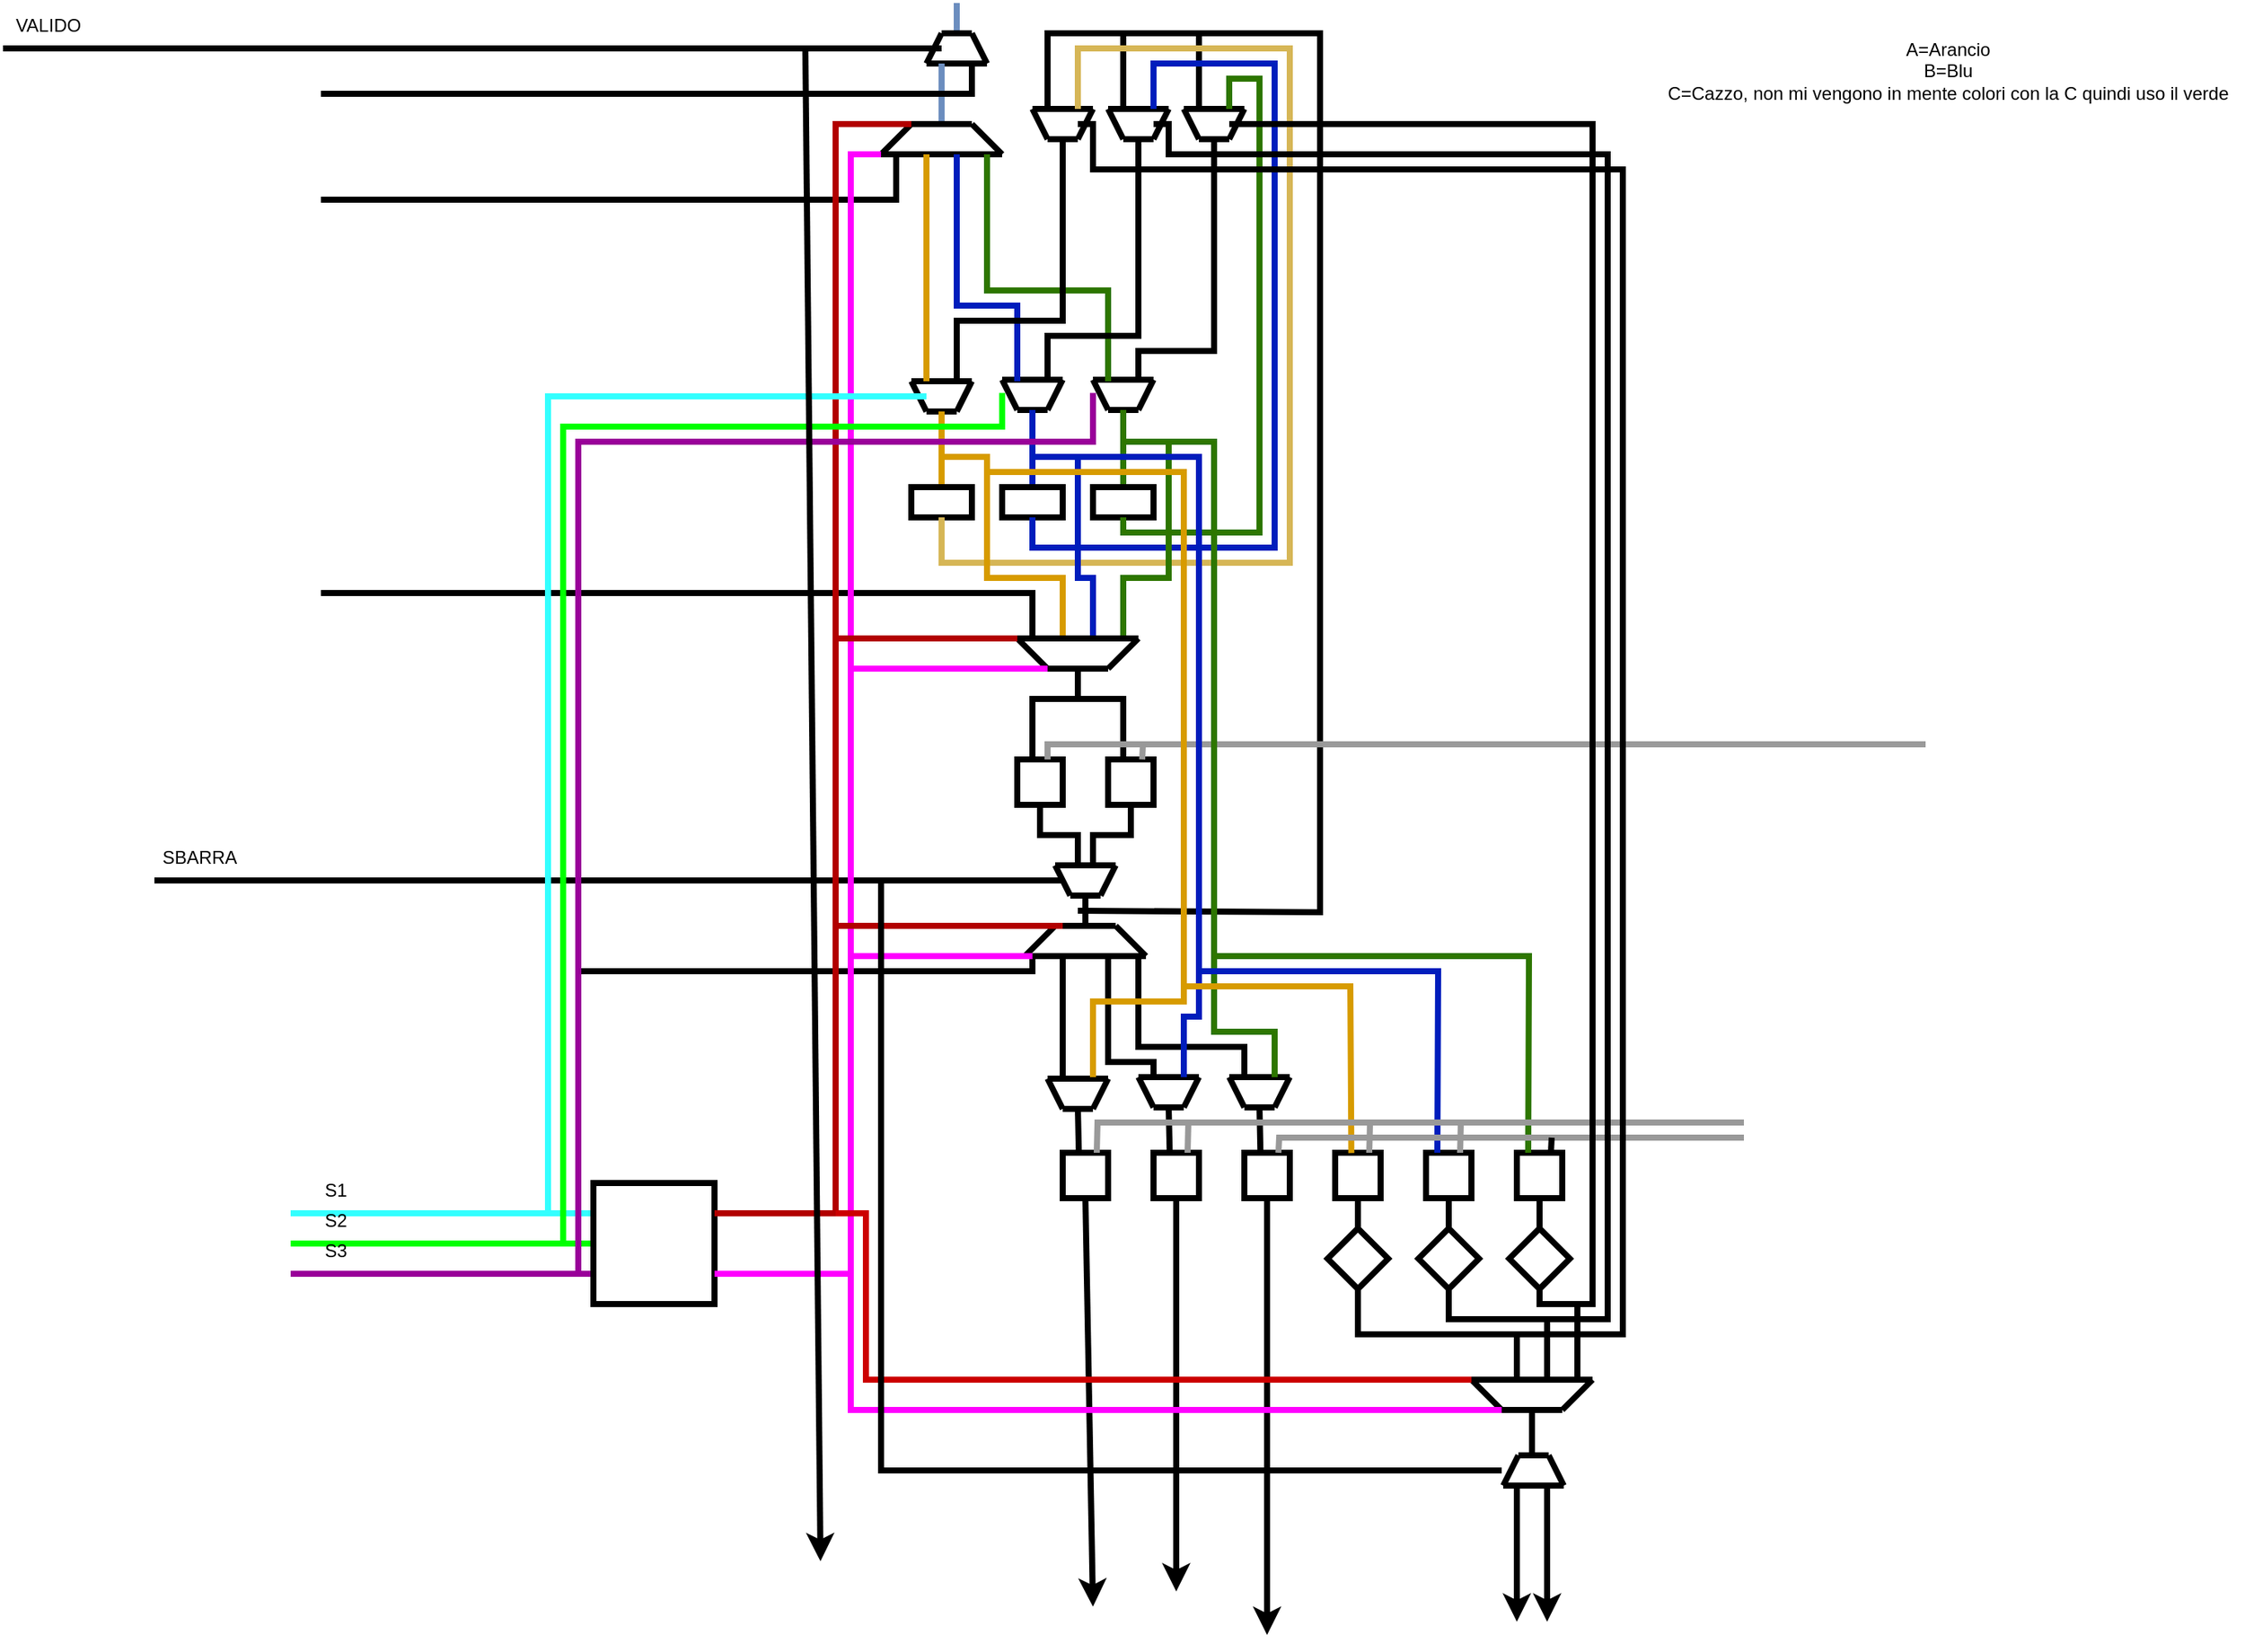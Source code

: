 <mxfile version="20.8.10" type="device"><diagram name="Pagina-1" id="YSNBQgDCkUt4jB2jJ9PV"><mxGraphModel dx="1713" dy="1516" grid="1" gridSize="10" guides="1" tooltips="1" connect="1" arrows="1" fold="1" page="0" pageScale="1" pageWidth="2339" pageHeight="3300" math="0" shadow="0"><root><mxCell id="0"/><mxCell id="1" parent="0"/><mxCell id="_pNcX6U958TQj2iGUCa4-28" value="" style="endArrow=none;html=1;rounded=0;strokeWidth=4;labelBackgroundColor=none;fontColor=default;fillColor=#dae8fc;strokeColor=#6c8ebf;" edge="1" parent="1"><mxGeometry width="50" height="50" relative="1" as="geometry"><mxPoint x="260" y="-500" as="sourcePoint"/><mxPoint x="260" y="-520" as="targetPoint"/></mxGeometry></mxCell><mxCell id="_pNcX6U958TQj2iGUCa4-30" value="" style="endArrow=none;html=1;rounded=0;strokeWidth=4;labelBackgroundColor=none;fontColor=default;shadow=0;" edge="1" parent="1"><mxGeometry width="50" height="50" relative="1" as="geometry"><mxPoint x="250" y="-500" as="sourcePoint"/><mxPoint x="270" y="-500" as="targetPoint"/></mxGeometry></mxCell><mxCell id="_pNcX6U958TQj2iGUCa4-31" value="" style="endArrow=none;html=1;rounded=0;strokeWidth=4;labelBackgroundColor=none;fontColor=default;shadow=0;" edge="1" parent="1"><mxGeometry width="50" height="50" relative="1" as="geometry"><mxPoint x="240" y="-480" as="sourcePoint"/><mxPoint x="250" y="-500" as="targetPoint"/></mxGeometry></mxCell><mxCell id="_pNcX6U958TQj2iGUCa4-32" value="" style="endArrow=none;html=1;rounded=0;strokeWidth=4;labelBackgroundColor=none;fontColor=default;shadow=0;" edge="1" parent="1"><mxGeometry width="50" height="50" relative="1" as="geometry"><mxPoint x="280" y="-480" as="sourcePoint"/><mxPoint x="270" y="-500" as="targetPoint"/></mxGeometry></mxCell><mxCell id="_pNcX6U958TQj2iGUCa4-33" value="" style="endArrow=none;html=1;rounded=0;strokeWidth=4;labelBackgroundColor=none;fontColor=default;shadow=0;" edge="1" parent="1"><mxGeometry width="50" height="50" relative="1" as="geometry"><mxPoint x="240" y="-480" as="sourcePoint"/><mxPoint x="280" y="-480" as="targetPoint"/></mxGeometry></mxCell><mxCell id="_pNcX6U958TQj2iGUCa4-34" value="" style="endArrow=none;html=1;rounded=0;strokeWidth=4;labelBackgroundColor=none;fontColor=default;shadow=0;fillColor=#dae8fc;strokeColor=#6c8ebf;" edge="1" parent="1"><mxGeometry width="50" height="50" relative="1" as="geometry"><mxPoint x="250" y="-440" as="sourcePoint"/><mxPoint x="250" y="-480" as="targetPoint"/></mxGeometry></mxCell><mxCell id="_pNcX6U958TQj2iGUCa4-35" value="" style="endArrow=none;html=1;rounded=0;strokeWidth=4;labelBackgroundColor=none;fontColor=default;shadow=0;" edge="1" parent="1"><mxGeometry width="50" height="50" relative="1" as="geometry"><mxPoint x="-160" y="-460" as="sourcePoint"/><mxPoint x="270" y="-480" as="targetPoint"/><Array as="points"><mxPoint x="270" y="-460"/></Array></mxGeometry></mxCell><mxCell id="_pNcX6U958TQj2iGUCa4-36" value="" style="endArrow=none;html=1;rounded=0;shadow=0;strokeWidth=4;" edge="1" parent="1"><mxGeometry width="50" height="50" relative="1" as="geometry"><mxPoint x="230" y="-440" as="sourcePoint"/><mxPoint x="270" y="-440" as="targetPoint"/></mxGeometry></mxCell><mxCell id="_pNcX6U958TQj2iGUCa4-38" value="" style="endArrow=none;html=1;rounded=0;shadow=0;strokeWidth=4;" edge="1" parent="1"><mxGeometry width="50" height="50" relative="1" as="geometry"><mxPoint x="210" y="-420" as="sourcePoint"/><mxPoint x="290" y="-420" as="targetPoint"/></mxGeometry></mxCell><mxCell id="_pNcX6U958TQj2iGUCa4-39" value="" style="endArrow=none;html=1;rounded=0;shadow=0;strokeWidth=4;" edge="1" parent="1"><mxGeometry width="50" height="50" relative="1" as="geometry"><mxPoint x="210" y="-420" as="sourcePoint"/><mxPoint x="230" y="-440" as="targetPoint"/></mxGeometry></mxCell><mxCell id="_pNcX6U958TQj2iGUCa4-40" value="" style="endArrow=none;html=1;rounded=0;shadow=0;strokeWidth=4;" edge="1" parent="1"><mxGeometry width="50" height="50" relative="1" as="geometry"><mxPoint x="290" y="-420" as="sourcePoint"/><mxPoint x="270" y="-440" as="targetPoint"/></mxGeometry></mxCell><mxCell id="_pNcX6U958TQj2iGUCa4-41" value="" style="endArrow=none;html=1;rounded=0;shadow=0;strokeWidth=4;" edge="1" parent="1"><mxGeometry width="50" height="50" relative="1" as="geometry"><mxPoint x="-160" y="-390" as="sourcePoint"/><mxPoint x="220" y="-420" as="targetPoint"/><Array as="points"><mxPoint x="220" y="-390"/></Array></mxGeometry></mxCell><mxCell id="_pNcX6U958TQj2iGUCa4-81" value="" style="endArrow=none;html=1;rounded=0;shadow=0;strokeWidth=4;" edge="1" parent="1"><mxGeometry width="50" height="50" relative="1" as="geometry"><mxPoint x="230" y="-270" as="sourcePoint"/><mxPoint x="270" y="-270" as="targetPoint"/></mxGeometry></mxCell><mxCell id="_pNcX6U958TQj2iGUCa4-82" value="" style="endArrow=none;html=1;rounded=0;shadow=0;strokeWidth=4;" edge="1" parent="1"><mxGeometry width="50" height="50" relative="1" as="geometry"><mxPoint x="240" y="-250" as="sourcePoint"/><mxPoint x="260" y="-250" as="targetPoint"/></mxGeometry></mxCell><mxCell id="_pNcX6U958TQj2iGUCa4-83" value="" style="endArrow=none;html=1;rounded=0;shadow=0;strokeWidth=4;" edge="1" parent="1"><mxGeometry width="50" height="50" relative="1" as="geometry"><mxPoint x="260" y="-250" as="sourcePoint"/><mxPoint x="270" y="-270" as="targetPoint"/></mxGeometry></mxCell><mxCell id="_pNcX6U958TQj2iGUCa4-84" value="" style="endArrow=none;html=1;rounded=0;shadow=0;strokeWidth=4;" edge="1" parent="1"><mxGeometry width="50" height="50" relative="1" as="geometry"><mxPoint x="240" y="-250" as="sourcePoint"/><mxPoint x="230" y="-270" as="targetPoint"/></mxGeometry></mxCell><mxCell id="_pNcX6U958TQj2iGUCa4-85" value="" style="endArrow=none;html=1;rounded=0;shadow=0;strokeWidth=4;exitX=0.5;exitY=0;exitDx=0;exitDy=0;fillColor=#ffe6cc;strokeColor=#d79b00;" edge="1" parent="1" source="_pNcX6U958TQj2iGUCa4-145"><mxGeometry width="50" height="50" relative="1" as="geometry"><mxPoint x="250" y="-230" as="sourcePoint"/><mxPoint x="250" y="-250" as="targetPoint"/></mxGeometry></mxCell><mxCell id="_pNcX6U958TQj2iGUCa4-92" value="" style="endArrow=none;html=1;rounded=0;shadow=0;strokeWidth=4;" edge="1" parent="1"><mxGeometry width="50" height="50" relative="1" as="geometry"><mxPoint x="290" y="-271" as="sourcePoint"/><mxPoint x="330" y="-271" as="targetPoint"/></mxGeometry></mxCell><mxCell id="_pNcX6U958TQj2iGUCa4-93" value="" style="endArrow=none;html=1;rounded=0;shadow=0;strokeWidth=4;" edge="1" parent="1"><mxGeometry width="50" height="50" relative="1" as="geometry"><mxPoint x="300" y="-251" as="sourcePoint"/><mxPoint x="320" y="-251" as="targetPoint"/></mxGeometry></mxCell><mxCell id="_pNcX6U958TQj2iGUCa4-94" value="" style="endArrow=none;html=1;rounded=0;shadow=0;strokeWidth=4;" edge="1" parent="1"><mxGeometry width="50" height="50" relative="1" as="geometry"><mxPoint x="320" y="-251" as="sourcePoint"/><mxPoint x="330" y="-271" as="targetPoint"/></mxGeometry></mxCell><mxCell id="_pNcX6U958TQj2iGUCa4-95" value="" style="endArrow=none;html=1;rounded=0;shadow=0;strokeWidth=4;" edge="1" parent="1"><mxGeometry width="50" height="50" relative="1" as="geometry"><mxPoint x="300" y="-251" as="sourcePoint"/><mxPoint x="290" y="-271" as="targetPoint"/></mxGeometry></mxCell><mxCell id="_pNcX6U958TQj2iGUCa4-96" value="" style="endArrow=none;html=1;rounded=0;shadow=0;strokeWidth=4;exitX=0.5;exitY=0;exitDx=0;exitDy=0;fillColor=#0050ef;strokeColor=#001DBC;" edge="1" parent="1" source="_pNcX6U958TQj2iGUCa4-147"><mxGeometry width="50" height="50" relative="1" as="geometry"><mxPoint x="310" y="-231" as="sourcePoint"/><mxPoint x="310" y="-251" as="targetPoint"/></mxGeometry></mxCell><mxCell id="_pNcX6U958TQj2iGUCa4-99" value="" style="endArrow=none;html=1;rounded=0;shadow=0;strokeWidth=4;" edge="1" parent="1"><mxGeometry width="50" height="50" relative="1" as="geometry"><mxPoint x="350" y="-271" as="sourcePoint"/><mxPoint x="390" y="-271" as="targetPoint"/></mxGeometry></mxCell><mxCell id="_pNcX6U958TQj2iGUCa4-100" value="" style="endArrow=none;html=1;rounded=0;shadow=0;strokeWidth=4;" edge="1" parent="1"><mxGeometry width="50" height="50" relative="1" as="geometry"><mxPoint x="360" y="-251" as="sourcePoint"/><mxPoint x="380" y="-251" as="targetPoint"/></mxGeometry></mxCell><mxCell id="_pNcX6U958TQj2iGUCa4-101" value="" style="endArrow=none;html=1;rounded=0;shadow=0;strokeWidth=4;" edge="1" parent="1"><mxGeometry width="50" height="50" relative="1" as="geometry"><mxPoint x="380" y="-251" as="sourcePoint"/><mxPoint x="390" y="-271" as="targetPoint"/></mxGeometry></mxCell><mxCell id="_pNcX6U958TQj2iGUCa4-102" value="" style="endArrow=none;html=1;rounded=0;shadow=0;strokeWidth=4;" edge="1" parent="1"><mxGeometry width="50" height="50" relative="1" as="geometry"><mxPoint x="360" y="-251" as="sourcePoint"/><mxPoint x="350" y="-271" as="targetPoint"/></mxGeometry></mxCell><mxCell id="_pNcX6U958TQj2iGUCa4-103" value="" style="endArrow=none;html=1;rounded=0;shadow=0;strokeWidth=4;exitX=0.5;exitY=0;exitDx=0;exitDy=0;fillColor=#60a917;strokeColor=#2D7600;" edge="1" parent="1" source="_pNcX6U958TQj2iGUCa4-148"><mxGeometry width="50" height="50" relative="1" as="geometry"><mxPoint x="370" y="-231" as="sourcePoint"/><mxPoint x="370" y="-251" as="targetPoint"/></mxGeometry></mxCell><mxCell id="_pNcX6U958TQj2iGUCa4-111" value="" style="endArrow=none;html=1;rounded=0;shadow=0;strokeWidth=4;fillColor=#0050ef;strokeColor=#001DBC;" edge="1" parent="1"><mxGeometry width="50" height="50" relative="1" as="geometry"><mxPoint x="260" y="-420" as="sourcePoint"/><mxPoint x="300" y="-270" as="targetPoint"/><Array as="points"><mxPoint x="260" y="-320"/><mxPoint x="300" y="-320"/></Array></mxGeometry></mxCell><mxCell id="_pNcX6U958TQj2iGUCa4-113" value="" style="endArrow=none;html=1;rounded=0;shadow=0;strokeWidth=4;fillColor=#60a917;strokeColor=#2D7600;" edge="1" parent="1"><mxGeometry width="50" height="50" relative="1" as="geometry"><mxPoint x="360" y="-270" as="sourcePoint"/><mxPoint x="280" y="-420" as="targetPoint"/><Array as="points"><mxPoint x="360" y="-330"/><mxPoint x="280" y="-330"/></Array></mxGeometry></mxCell><mxCell id="_pNcX6U958TQj2iGUCa4-116" value="" style="endArrow=none;html=1;rounded=0;shadow=0;strokeWidth=4;" edge="1" parent="1"><mxGeometry width="50" height="50" relative="1" as="geometry"><mxPoint x="360" y="-450" as="sourcePoint"/><mxPoint x="400" y="-450" as="targetPoint"/></mxGeometry></mxCell><mxCell id="_pNcX6U958TQj2iGUCa4-117" value="" style="endArrow=none;html=1;rounded=0;shadow=0;strokeWidth=4;" edge="1" parent="1"><mxGeometry width="50" height="50" relative="1" as="geometry"><mxPoint x="370" y="-430" as="sourcePoint"/><mxPoint x="390" y="-430" as="targetPoint"/></mxGeometry></mxCell><mxCell id="_pNcX6U958TQj2iGUCa4-118" value="" style="endArrow=none;html=1;rounded=0;shadow=0;strokeWidth=4;" edge="1" parent="1"><mxGeometry width="50" height="50" relative="1" as="geometry"><mxPoint x="390" y="-430" as="sourcePoint"/><mxPoint x="400" y="-450" as="targetPoint"/></mxGeometry></mxCell><mxCell id="_pNcX6U958TQj2iGUCa4-119" value="" style="endArrow=none;html=1;rounded=0;shadow=0;strokeWidth=4;" edge="1" parent="1"><mxGeometry width="50" height="50" relative="1" as="geometry"><mxPoint x="370" y="-430" as="sourcePoint"/><mxPoint x="360" y="-450" as="targetPoint"/></mxGeometry></mxCell><mxCell id="_pNcX6U958TQj2iGUCa4-120" value="" style="endArrow=none;html=1;rounded=0;shadow=0;strokeWidth=4;" edge="1" parent="1"><mxGeometry width="50" height="50" relative="1" as="geometry"><mxPoint x="380" y="-410" as="sourcePoint"/><mxPoint x="380" y="-430" as="targetPoint"/></mxGeometry></mxCell><mxCell id="_pNcX6U958TQj2iGUCa4-121" value="" style="endArrow=none;html=1;rounded=0;shadow=0;strokeWidth=4;" edge="1" parent="1"><mxGeometry width="50" height="50" relative="1" as="geometry"><mxPoint x="370" y="-450" as="sourcePoint"/><mxPoint x="370" y="-500" as="targetPoint"/></mxGeometry></mxCell><mxCell id="_pNcX6U958TQj2iGUCa4-123" value="" style="endArrow=none;html=1;rounded=0;shadow=0;strokeWidth=4;" edge="1" parent="1"><mxGeometry width="50" height="50" relative="1" as="geometry"><mxPoint x="310" y="-450" as="sourcePoint"/><mxPoint x="350" y="-450" as="targetPoint"/></mxGeometry></mxCell><mxCell id="_pNcX6U958TQj2iGUCa4-124" value="" style="endArrow=none;html=1;rounded=0;shadow=0;strokeWidth=4;" edge="1" parent="1"><mxGeometry width="50" height="50" relative="1" as="geometry"><mxPoint x="320" y="-430" as="sourcePoint"/><mxPoint x="340" y="-430" as="targetPoint"/></mxGeometry></mxCell><mxCell id="_pNcX6U958TQj2iGUCa4-125" value="" style="endArrow=none;html=1;rounded=0;shadow=0;strokeWidth=4;" edge="1" parent="1"><mxGeometry width="50" height="50" relative="1" as="geometry"><mxPoint x="340" y="-430" as="sourcePoint"/><mxPoint x="350" y="-450" as="targetPoint"/></mxGeometry></mxCell><mxCell id="_pNcX6U958TQj2iGUCa4-126" value="" style="endArrow=none;html=1;rounded=0;shadow=0;strokeWidth=4;" edge="1" parent="1"><mxGeometry width="50" height="50" relative="1" as="geometry"><mxPoint x="320" y="-430" as="sourcePoint"/><mxPoint x="310" y="-450" as="targetPoint"/></mxGeometry></mxCell><mxCell id="_pNcX6U958TQj2iGUCa4-127" value="" style="endArrow=none;html=1;rounded=0;shadow=0;strokeWidth=4;" edge="1" parent="1"><mxGeometry width="50" height="50" relative="1" as="geometry"><mxPoint x="330" y="-410" as="sourcePoint"/><mxPoint x="330" y="-430" as="targetPoint"/></mxGeometry></mxCell><mxCell id="_pNcX6U958TQj2iGUCa4-128" value="" style="endArrow=none;html=1;rounded=0;shadow=0;strokeWidth=4;" edge="1" parent="1"><mxGeometry width="50" height="50" relative="1" as="geometry"><mxPoint x="320" y="-450" as="sourcePoint"/><mxPoint x="340" y="80" as="targetPoint"/><Array as="points"><mxPoint x="320" y="-500"/><mxPoint x="500" y="-500"/><mxPoint x="500" y="81"/></Array></mxGeometry></mxCell><mxCell id="_pNcX6U958TQj2iGUCa4-130" value="" style="endArrow=none;html=1;rounded=0;shadow=0;strokeWidth=4;" edge="1" parent="1"><mxGeometry width="50" height="50" relative="1" as="geometry"><mxPoint x="410" y="-450" as="sourcePoint"/><mxPoint x="450" y="-450" as="targetPoint"/></mxGeometry></mxCell><mxCell id="_pNcX6U958TQj2iGUCa4-131" value="" style="endArrow=none;html=1;rounded=0;shadow=0;strokeWidth=4;" edge="1" parent="1"><mxGeometry width="50" height="50" relative="1" as="geometry"><mxPoint x="420" y="-430" as="sourcePoint"/><mxPoint x="440" y="-430" as="targetPoint"/></mxGeometry></mxCell><mxCell id="_pNcX6U958TQj2iGUCa4-132" value="" style="endArrow=none;html=1;rounded=0;shadow=0;strokeWidth=4;" edge="1" parent="1"><mxGeometry width="50" height="50" relative="1" as="geometry"><mxPoint x="440" y="-430" as="sourcePoint"/><mxPoint x="450" y="-450" as="targetPoint"/></mxGeometry></mxCell><mxCell id="_pNcX6U958TQj2iGUCa4-133" value="" style="endArrow=none;html=1;rounded=0;shadow=0;strokeWidth=4;" edge="1" parent="1"><mxGeometry width="50" height="50" relative="1" as="geometry"><mxPoint x="420" y="-430" as="sourcePoint"/><mxPoint x="410" y="-450" as="targetPoint"/></mxGeometry></mxCell><mxCell id="_pNcX6U958TQj2iGUCa4-134" value="" style="endArrow=none;html=1;rounded=0;shadow=0;strokeWidth=4;" edge="1" parent="1"><mxGeometry width="50" height="50" relative="1" as="geometry"><mxPoint x="430" y="-410" as="sourcePoint"/><mxPoint x="430" y="-430" as="targetPoint"/></mxGeometry></mxCell><mxCell id="_pNcX6U958TQj2iGUCa4-135" value="" style="endArrow=none;html=1;rounded=0;shadow=0;strokeWidth=4;" edge="1" parent="1"><mxGeometry width="50" height="50" relative="1" as="geometry"><mxPoint x="420" y="-450" as="sourcePoint"/><mxPoint x="420" y="-500" as="targetPoint"/></mxGeometry></mxCell><mxCell id="_pNcX6U958TQj2iGUCa4-141" value="" style="endArrow=none;html=1;rounded=0;shadow=0;strokeWidth=4;" edge="1" parent="1"><mxGeometry width="50" height="50" relative="1" as="geometry"><mxPoint x="320" y="-270" as="sourcePoint"/><mxPoint x="380" y="-410" as="targetPoint"/><Array as="points"><mxPoint x="320" y="-300"/><mxPoint x="380" y="-300"/></Array></mxGeometry></mxCell><mxCell id="_pNcX6U958TQj2iGUCa4-145" value="" style="rounded=0;whiteSpace=wrap;html=1;strokeWidth=4;" vertex="1" parent="1"><mxGeometry x="230" y="-200" width="40" height="20" as="geometry"/></mxCell><mxCell id="_pNcX6U958TQj2iGUCa4-147" value="" style="rounded=0;whiteSpace=wrap;html=1;strokeWidth=4;" vertex="1" parent="1"><mxGeometry x="290" y="-200" width="40" height="20" as="geometry"/></mxCell><mxCell id="_pNcX6U958TQj2iGUCa4-148" value="" style="rounded=0;whiteSpace=wrap;html=1;strokeWidth=4;" vertex="1" parent="1"><mxGeometry x="350" y="-200" width="40" height="20" as="geometry"/></mxCell><mxCell id="_pNcX6U958TQj2iGUCa4-162" value="" style="endArrow=none;html=1;rounded=0;shadow=0;strokeWidth=4;exitX=0.5;exitY=1;exitDx=0;exitDy=0;fillColor=#60a917;strokeColor=#2D7600;" edge="1" parent="1" source="_pNcX6U958TQj2iGUCa4-148"><mxGeometry width="50" height="50" relative="1" as="geometry"><mxPoint x="370" y="-170" as="sourcePoint"/><mxPoint x="440" y="-450" as="targetPoint"/><Array as="points"><mxPoint x="370" y="-170"/><mxPoint x="460" y="-170"/><mxPoint x="460" y="-470"/><mxPoint x="440" y="-470"/></Array></mxGeometry></mxCell><mxCell id="_pNcX6U958TQj2iGUCa4-163" value="" style="endArrow=none;html=1;rounded=0;shadow=0;strokeWidth=4;exitX=0.5;exitY=1;exitDx=0;exitDy=0;fillColor=#0050ef;strokeColor=#001DBC;" edge="1" parent="1" source="_pNcX6U958TQj2iGUCa4-147"><mxGeometry width="50" height="50" relative="1" as="geometry"><mxPoint x="380" y="-170" as="sourcePoint"/><mxPoint x="390" y="-450" as="targetPoint"/><Array as="points"><mxPoint x="310" y="-160"/><mxPoint x="470" y="-160"/><mxPoint x="470" y="-480"/><mxPoint x="390" y="-480"/></Array></mxGeometry></mxCell><mxCell id="_pNcX6U958TQj2iGUCa4-164" value="" style="endArrow=none;html=1;rounded=0;shadow=0;strokeWidth=4;exitX=0.5;exitY=1;exitDx=0;exitDy=0;fillColor=#fff2cc;strokeColor=#d6b656;" edge="1" parent="1" source="_pNcX6U958TQj2iGUCa4-145"><mxGeometry width="50" height="50" relative="1" as="geometry"><mxPoint x="390" y="-160" as="sourcePoint"/><mxPoint x="340" y="-450" as="targetPoint"/><Array as="points"><mxPoint x="250" y="-150"/><mxPoint x="480" y="-150"/><mxPoint x="480" y="-490"/><mxPoint x="340" y="-490"/></Array></mxGeometry></mxCell><mxCell id="_pNcX6U958TQj2iGUCa4-165" value="" style="endArrow=none;html=1;rounded=0;shadow=0;strokeWidth=4;" edge="1" parent="1"><mxGeometry width="50" height="50" relative="1" as="geometry"><mxPoint x="380" y="-270" as="sourcePoint"/><mxPoint x="430" y="-410" as="targetPoint"/><Array as="points"><mxPoint x="380" y="-290"/><mxPoint x="430" y="-290"/></Array></mxGeometry></mxCell><mxCell id="_pNcX6U958TQj2iGUCa4-166" value="" style="endArrow=none;html=1;rounded=0;shadow=0;strokeWidth=4;" edge="1" parent="1"><mxGeometry width="50" height="50" relative="1" as="geometry"><mxPoint x="260" y="-270" as="sourcePoint"/><mxPoint x="330" y="-410" as="targetPoint"/><Array as="points"><mxPoint x="260" y="-310"/><mxPoint x="330" y="-310"/></Array></mxGeometry></mxCell><mxCell id="_pNcX6U958TQj2iGUCa4-167" value="" style="endArrow=none;html=1;rounded=0;shadow=0;strokeWidth=4;fillColor=#ffe6cc;strokeColor=#d79b00;" edge="1" parent="1"><mxGeometry width="50" height="50" relative="1" as="geometry"><mxPoint x="330" y="-100" as="sourcePoint"/><mxPoint x="250" y="-220" as="targetPoint"/><Array as="points"><mxPoint x="330" y="-140"/><mxPoint x="280" y="-140"/><mxPoint x="280" y="-220"/></Array></mxGeometry></mxCell><mxCell id="_pNcX6U958TQj2iGUCa4-168" value="" style="endArrow=none;html=1;rounded=0;shadow=0;strokeWidth=4;fillColor=#0050ef;strokeColor=#001DBC;" edge="1" parent="1"><mxGeometry width="50" height="50" relative="1" as="geometry"><mxPoint x="350" y="-100" as="sourcePoint"/><mxPoint x="310" y="-220" as="targetPoint"/><Array as="points"><mxPoint x="350" y="-140"/><mxPoint x="340" y="-140"/><mxPoint x="340" y="-220"/></Array></mxGeometry></mxCell><mxCell id="_pNcX6U958TQj2iGUCa4-169" value="" style="endArrow=none;html=1;rounded=0;shadow=0;strokeWidth=4;fillColor=#60a917;strokeColor=#2D7600;" edge="1" parent="1"><mxGeometry width="50" height="50" relative="1" as="geometry"><mxPoint x="370" y="-100" as="sourcePoint"/><mxPoint x="370" y="-230" as="targetPoint"/><Array as="points"><mxPoint x="370" y="-140"/><mxPoint x="400" y="-140"/><mxPoint x="400" y="-230"/></Array></mxGeometry></mxCell><mxCell id="_pNcX6U958TQj2iGUCa4-170" value="" style="endArrow=none;html=1;rounded=0;shadow=0;strokeWidth=4;" edge="1" parent="1"><mxGeometry width="50" height="50" relative="1" as="geometry"><mxPoint x="300" y="-100" as="sourcePoint"/><mxPoint x="380" y="-100" as="targetPoint"/></mxGeometry></mxCell><mxCell id="_pNcX6U958TQj2iGUCa4-171" value="" style="endArrow=none;html=1;rounded=0;shadow=0;strokeWidth=4;" edge="1" parent="1"><mxGeometry width="50" height="50" relative="1" as="geometry"><mxPoint x="320" y="-80" as="sourcePoint"/><mxPoint x="360" y="-80" as="targetPoint"/><Array as="points"><mxPoint x="340" y="-80"/></Array></mxGeometry></mxCell><mxCell id="_pNcX6U958TQj2iGUCa4-172" value="" style="endArrow=none;html=1;rounded=0;shadow=0;strokeWidth=4;" edge="1" parent="1"><mxGeometry width="50" height="50" relative="1" as="geometry"><mxPoint x="360" y="-80" as="sourcePoint"/><mxPoint x="380" y="-100" as="targetPoint"/></mxGeometry></mxCell><mxCell id="_pNcX6U958TQj2iGUCa4-173" value="" style="endArrow=none;html=1;rounded=0;shadow=0;strokeWidth=4;" edge="1" parent="1"><mxGeometry width="50" height="50" relative="1" as="geometry"><mxPoint x="320" y="-80" as="sourcePoint"/><mxPoint x="300" y="-100" as="targetPoint"/></mxGeometry></mxCell><mxCell id="_pNcX6U958TQj2iGUCa4-174" value="" style="endArrow=none;html=1;rounded=0;shadow=0;strokeWidth=4;" edge="1" parent="1"><mxGeometry width="50" height="50" relative="1" as="geometry"><mxPoint x="310" y="-100" as="sourcePoint"/><mxPoint x="-160" y="-130" as="targetPoint"/><Array as="points"><mxPoint x="310" y="-130"/></Array></mxGeometry></mxCell><mxCell id="_pNcX6U958TQj2iGUCa4-175" value="" style="endArrow=none;html=1;rounded=0;shadow=0;strokeWidth=4;" edge="1" parent="1"><mxGeometry width="50" height="50" relative="1" as="geometry"><mxPoint x="340" y="-60" as="sourcePoint"/><mxPoint x="340" y="-80" as="targetPoint"/></mxGeometry></mxCell><mxCell id="_pNcX6U958TQj2iGUCa4-176" value="" style="endArrow=none;html=1;rounded=0;shadow=0;strokeWidth=4;" edge="1" parent="1"><mxGeometry width="50" height="50" relative="1" as="geometry"><mxPoint x="310" y="-20" as="sourcePoint"/><mxPoint x="370" y="-20" as="targetPoint"/><Array as="points"><mxPoint x="310" y="-60"/><mxPoint x="370" y="-60"/></Array></mxGeometry></mxCell><mxCell id="_pNcX6U958TQj2iGUCa4-183" value="" style="rounded=0;whiteSpace=wrap;html=1;strokeWidth=4;" vertex="1" parent="1"><mxGeometry x="300" y="-20" width="30" height="30" as="geometry"/></mxCell><mxCell id="_pNcX6U958TQj2iGUCa4-184" value="" style="rounded=0;whiteSpace=wrap;html=1;strokeWidth=4;" vertex="1" parent="1"><mxGeometry x="360" y="-20" width="30" height="30" as="geometry"/></mxCell><mxCell id="_pNcX6U958TQj2iGUCa4-185" value="" style="endArrow=none;html=1;rounded=0;shadow=0;strokeWidth=4;strokeColor=#999999;" edge="1" parent="1"><mxGeometry width="50" height="50" relative="1" as="geometry"><mxPoint x="320" y="-20" as="sourcePoint"/><mxPoint x="900" y="-30" as="targetPoint"/><Array as="points"><mxPoint x="320" y="-30"/></Array></mxGeometry></mxCell><mxCell id="_pNcX6U958TQj2iGUCa4-188" value="" style="endArrow=none;html=1;rounded=0;shadow=0;strokeWidth=4;exitX=0.75;exitY=0;exitDx=0;exitDy=0;strokeColor=#999999;" edge="1" parent="1" source="_pNcX6U958TQj2iGUCa4-184"><mxGeometry width="50" height="50" relative="1" as="geometry"><mxPoint x="320" y="-40" as="sourcePoint"/><mxPoint x="383" y="-30" as="targetPoint"/></mxGeometry></mxCell><mxCell id="_pNcX6U958TQj2iGUCa4-189" value="" style="endArrow=none;html=1;rounded=0;shadow=0;strokeWidth=4;fillColor=#ffe6cc;strokeColor=#d79b00;" edge="1" parent="1"><mxGeometry width="50" height="50" relative="1" as="geometry"><mxPoint x="240" y="-270" as="sourcePoint"/><mxPoint x="240" y="-420" as="targetPoint"/></mxGeometry></mxCell><mxCell id="_pNcX6U958TQj2iGUCa4-190" value="" style="endArrow=none;html=1;rounded=0;shadow=0;strokeWidth=4;entryX=0.5;entryY=1;entryDx=0;entryDy=0;" edge="1" parent="1" target="_pNcX6U958TQj2iGUCa4-183"><mxGeometry width="50" height="50" relative="1" as="geometry"><mxPoint x="340" y="50" as="sourcePoint"/><mxPoint x="390" y="-50" as="targetPoint"/><Array as="points"><mxPoint x="340" y="30"/><mxPoint x="315" y="30"/></Array></mxGeometry></mxCell><mxCell id="_pNcX6U958TQj2iGUCa4-191" value="" style="endArrow=none;html=1;rounded=0;shadow=0;strokeWidth=4;entryX=0.5;entryY=1;entryDx=0;entryDy=0;" edge="1" parent="1" target="_pNcX6U958TQj2iGUCa4-184"><mxGeometry width="50" height="50" relative="1" as="geometry"><mxPoint x="350" y="50" as="sourcePoint"/><mxPoint x="390" y="-50" as="targetPoint"/><Array as="points"><mxPoint x="350" y="30"/><mxPoint x="375" y="30"/></Array></mxGeometry></mxCell><mxCell id="_pNcX6U958TQj2iGUCa4-193" value="" style="endArrow=none;html=1;rounded=0;shadow=0;strokeWidth=4;" edge="1" parent="1"><mxGeometry width="50" height="50" relative="1" as="geometry"><mxPoint x="325" y="50" as="sourcePoint"/><mxPoint x="365" y="50" as="targetPoint"/></mxGeometry></mxCell><mxCell id="_pNcX6U958TQj2iGUCa4-194" value="" style="endArrow=none;html=1;rounded=0;shadow=0;strokeWidth=4;" edge="1" parent="1"><mxGeometry width="50" height="50" relative="1" as="geometry"><mxPoint x="335" y="70" as="sourcePoint"/><mxPoint x="355" y="70" as="targetPoint"/></mxGeometry></mxCell><mxCell id="_pNcX6U958TQj2iGUCa4-195" value="" style="endArrow=none;html=1;rounded=0;shadow=0;strokeWidth=4;" edge="1" parent="1"><mxGeometry width="50" height="50" relative="1" as="geometry"><mxPoint x="355" y="70" as="sourcePoint"/><mxPoint x="365" y="50" as="targetPoint"/></mxGeometry></mxCell><mxCell id="_pNcX6U958TQj2iGUCa4-196" value="" style="endArrow=none;html=1;rounded=0;shadow=0;strokeWidth=4;" edge="1" parent="1"><mxGeometry width="50" height="50" relative="1" as="geometry"><mxPoint x="335" y="70" as="sourcePoint"/><mxPoint x="325" y="50" as="targetPoint"/></mxGeometry></mxCell><mxCell id="_pNcX6U958TQj2iGUCa4-197" value="" style="endArrow=none;html=1;rounded=0;shadow=0;strokeWidth=4;" edge="1" parent="1"><mxGeometry width="50" height="50" relative="1" as="geometry"><mxPoint x="-270" y="60" as="sourcePoint"/><mxPoint x="330" y="60" as="targetPoint"/></mxGeometry></mxCell><mxCell id="_pNcX6U958TQj2iGUCa4-198" value="" style="endArrow=none;html=1;rounded=0;shadow=0;strokeWidth=4;" edge="1" parent="1"><mxGeometry width="50" height="50" relative="1" as="geometry"><mxPoint x="345" y="90" as="sourcePoint"/><mxPoint x="345" y="70" as="targetPoint"/></mxGeometry></mxCell><mxCell id="_pNcX6U958TQj2iGUCa4-199" value="" style="endArrow=none;html=1;rounded=0;shadow=0;strokeWidth=4;" edge="1" parent="1"><mxGeometry width="50" height="50" relative="1" as="geometry"><mxPoint x="325" y="90" as="sourcePoint"/><mxPoint x="365" y="90" as="targetPoint"/></mxGeometry></mxCell><mxCell id="_pNcX6U958TQj2iGUCa4-200" value="" style="endArrow=none;html=1;rounded=0;shadow=0;strokeWidth=4;" edge="1" parent="1"><mxGeometry width="50" height="50" relative="1" as="geometry"><mxPoint x="305" y="110" as="sourcePoint"/><mxPoint x="385" y="110" as="targetPoint"/></mxGeometry></mxCell><mxCell id="_pNcX6U958TQj2iGUCa4-201" value="" style="endArrow=none;html=1;rounded=0;shadow=0;strokeWidth=4;" edge="1" parent="1"><mxGeometry width="50" height="50" relative="1" as="geometry"><mxPoint x="305" y="110" as="sourcePoint"/><mxPoint x="325" y="90" as="targetPoint"/></mxGeometry></mxCell><mxCell id="_pNcX6U958TQj2iGUCa4-202" value="" style="endArrow=none;html=1;rounded=0;shadow=0;strokeWidth=4;" edge="1" parent="1"><mxGeometry width="50" height="50" relative="1" as="geometry"><mxPoint x="385" y="110" as="sourcePoint"/><mxPoint x="365" y="90" as="targetPoint"/></mxGeometry></mxCell><mxCell id="_pNcX6U958TQj2iGUCa4-203" value="" style="endArrow=none;html=1;rounded=0;shadow=0;strokeWidth=4;" edge="1" parent="1"><mxGeometry width="50" height="50" relative="1" as="geometry"><mxPoint x="10" y="120" as="sourcePoint"/><mxPoint x="310" y="110" as="targetPoint"/><Array as="points"><mxPoint x="310" y="120"/></Array></mxGeometry></mxCell><mxCell id="_pNcX6U958TQj2iGUCa4-204" value="" style="endArrow=none;html=1;rounded=0;shadow=0;strokeWidth=4;" edge="1" parent="1"><mxGeometry width="50" height="50" relative="1" as="geometry"><mxPoint x="330" y="190" as="sourcePoint"/><mxPoint x="330" y="110" as="targetPoint"/></mxGeometry></mxCell><mxCell id="_pNcX6U958TQj2iGUCa4-206" value="" style="endArrow=none;html=1;rounded=0;shadow=0;strokeWidth=4;" edge="1" parent="1"><mxGeometry width="50" height="50" relative="1" as="geometry"><mxPoint x="390" y="190" as="sourcePoint"/><mxPoint x="360" y="110" as="targetPoint"/><Array as="points"><mxPoint x="390" y="180"/><mxPoint x="360" y="180"/></Array></mxGeometry></mxCell><mxCell id="_pNcX6U958TQj2iGUCa4-207" value="" style="endArrow=none;html=1;rounded=0;shadow=0;strokeWidth=4;" edge="1" parent="1"><mxGeometry width="50" height="50" relative="1" as="geometry"><mxPoint x="450" y="190" as="sourcePoint"/><mxPoint x="380" y="110" as="targetPoint"/><Array as="points"><mxPoint x="450" y="170"/><mxPoint x="380" y="170"/></Array></mxGeometry></mxCell><mxCell id="_pNcX6U958TQj2iGUCa4-208" value="" style="endArrow=none;html=1;rounded=0;shadow=0;strokeWidth=4;" edge="1" parent="1"><mxGeometry width="50" height="50" relative="1" as="geometry"><mxPoint x="320" y="191" as="sourcePoint"/><mxPoint x="360" y="191" as="targetPoint"/></mxGeometry></mxCell><mxCell id="_pNcX6U958TQj2iGUCa4-209" value="" style="endArrow=none;html=1;rounded=0;shadow=0;strokeWidth=4;" edge="1" parent="1"><mxGeometry width="50" height="50" relative="1" as="geometry"><mxPoint x="330" y="211" as="sourcePoint"/><mxPoint x="350" y="211" as="targetPoint"/></mxGeometry></mxCell><mxCell id="_pNcX6U958TQj2iGUCa4-210" value="" style="endArrow=none;html=1;rounded=0;shadow=0;strokeWidth=4;" edge="1" parent="1"><mxGeometry width="50" height="50" relative="1" as="geometry"><mxPoint x="350" y="211" as="sourcePoint"/><mxPoint x="360" y="191" as="targetPoint"/></mxGeometry></mxCell><mxCell id="_pNcX6U958TQj2iGUCa4-211" value="" style="endArrow=none;html=1;rounded=0;shadow=0;strokeWidth=4;" edge="1" parent="1"><mxGeometry width="50" height="50" relative="1" as="geometry"><mxPoint x="330" y="211" as="sourcePoint"/><mxPoint x="320" y="191" as="targetPoint"/></mxGeometry></mxCell><mxCell id="_pNcX6U958TQj2iGUCa4-212" value="" style="endArrow=none;html=1;rounded=0;shadow=0;strokeWidth=4;" edge="1" parent="1"><mxGeometry width="50" height="50" relative="1" as="geometry"><mxPoint x="380" y="190" as="sourcePoint"/><mxPoint x="420" y="190" as="targetPoint"/></mxGeometry></mxCell><mxCell id="_pNcX6U958TQj2iGUCa4-213" value="" style="endArrow=none;html=1;rounded=0;shadow=0;strokeWidth=4;" edge="1" parent="1"><mxGeometry width="50" height="50" relative="1" as="geometry"><mxPoint x="390" y="210" as="sourcePoint"/><mxPoint x="410" y="210" as="targetPoint"/></mxGeometry></mxCell><mxCell id="_pNcX6U958TQj2iGUCa4-214" value="" style="endArrow=none;html=1;rounded=0;shadow=0;strokeWidth=4;" edge="1" parent="1"><mxGeometry width="50" height="50" relative="1" as="geometry"><mxPoint x="410" y="210" as="sourcePoint"/><mxPoint x="420" y="190" as="targetPoint"/></mxGeometry></mxCell><mxCell id="_pNcX6U958TQj2iGUCa4-215" value="" style="endArrow=none;html=1;rounded=0;shadow=0;strokeWidth=4;" edge="1" parent="1"><mxGeometry width="50" height="50" relative="1" as="geometry"><mxPoint x="390" y="210" as="sourcePoint"/><mxPoint x="380" y="190" as="targetPoint"/></mxGeometry></mxCell><mxCell id="_pNcX6U958TQj2iGUCa4-216" value="" style="endArrow=none;html=1;rounded=0;shadow=0;strokeWidth=4;" edge="1" parent="1"><mxGeometry width="50" height="50" relative="1" as="geometry"><mxPoint x="440" y="190" as="sourcePoint"/><mxPoint x="480" y="190" as="targetPoint"/></mxGeometry></mxCell><mxCell id="_pNcX6U958TQj2iGUCa4-217" value="" style="endArrow=none;html=1;rounded=0;shadow=0;strokeWidth=4;" edge="1" parent="1"><mxGeometry width="50" height="50" relative="1" as="geometry"><mxPoint x="450" y="210" as="sourcePoint"/><mxPoint x="470" y="210" as="targetPoint"/></mxGeometry></mxCell><mxCell id="_pNcX6U958TQj2iGUCa4-218" value="" style="endArrow=none;html=1;rounded=0;shadow=0;strokeWidth=4;" edge="1" parent="1"><mxGeometry width="50" height="50" relative="1" as="geometry"><mxPoint x="470" y="210" as="sourcePoint"/><mxPoint x="480" y="190" as="targetPoint"/></mxGeometry></mxCell><mxCell id="_pNcX6U958TQj2iGUCa4-219" value="" style="endArrow=none;html=1;rounded=0;shadow=0;strokeWidth=4;" edge="1" parent="1"><mxGeometry width="50" height="50" relative="1" as="geometry"><mxPoint x="450" y="210" as="sourcePoint"/><mxPoint x="440" y="190" as="targetPoint"/></mxGeometry></mxCell><mxCell id="_pNcX6U958TQj2iGUCa4-220" value="" style="endArrow=none;html=1;rounded=0;shadow=0;strokeWidth=4;fillColor=#ffe6cc;strokeColor=#d79b00;" edge="1" parent="1"><mxGeometry width="50" height="50" relative="1" as="geometry"><mxPoint x="350" y="190" as="sourcePoint"/><mxPoint x="280" y="-210" as="targetPoint"/><Array as="points"><mxPoint x="350" y="140"/><mxPoint x="410" y="140"/><mxPoint x="410" y="-210"/></Array></mxGeometry></mxCell><mxCell id="_pNcX6U958TQj2iGUCa4-221" value="" style="endArrow=none;html=1;rounded=0;shadow=0;strokeWidth=4;fillColor=#0050ef;strokeColor=#001DBC;" edge="1" parent="1"><mxGeometry width="50" height="50" relative="1" as="geometry"><mxPoint x="410" y="190" as="sourcePoint"/><mxPoint x="340" y="-220" as="targetPoint"/><Array as="points"><mxPoint x="410" y="150"/><mxPoint x="420" y="150"/><mxPoint x="420" y="-220"/></Array></mxGeometry></mxCell><mxCell id="_pNcX6U958TQj2iGUCa4-222" value="" style="endArrow=none;html=1;rounded=0;shadow=0;strokeWidth=4;fillColor=#60a917;strokeColor=#2D7600;" edge="1" parent="1"><mxGeometry width="50" height="50" relative="1" as="geometry"><mxPoint x="470" y="190" as="sourcePoint"/><mxPoint x="400" y="-230" as="targetPoint"/><Array as="points"><mxPoint x="470" y="160"/><mxPoint x="430" y="160"/><mxPoint x="430" y="-230"/></Array></mxGeometry></mxCell><mxCell id="_pNcX6U958TQj2iGUCa4-223" value="" style="endArrow=none;html=1;rounded=0;shadow=0;strokeWidth=4;entryX=0.356;entryY=0.039;entryDx=0;entryDy=0;entryPerimeter=0;" edge="1" parent="1" target="_pNcX6U958TQj2iGUCa4-227"><mxGeometry width="50" height="50" relative="1" as="geometry"><mxPoint x="340" y="210" as="sourcePoint"/><mxPoint x="340" y="230" as="targetPoint"/></mxGeometry></mxCell><mxCell id="_pNcX6U958TQj2iGUCa4-225" value="" style="endArrow=none;html=1;rounded=0;shadow=0;strokeWidth=4;exitX=0.356;exitY=-0.006;exitDx=0;exitDy=0;exitPerimeter=0;" edge="1" parent="1" source="_pNcX6U958TQj2iGUCa4-228"><mxGeometry width="50" height="50" relative="1" as="geometry"><mxPoint x="400" y="230" as="sourcePoint"/><mxPoint x="400" y="210" as="targetPoint"/></mxGeometry></mxCell><mxCell id="_pNcX6U958TQj2iGUCa4-226" value="" style="endArrow=none;html=1;rounded=0;shadow=0;strokeWidth=4;exitX=0.356;exitY=0.05;exitDx=0;exitDy=0;exitPerimeter=0;" edge="1" parent="1" source="_pNcX6U958TQj2iGUCa4-229"><mxGeometry width="50" height="50" relative="1" as="geometry"><mxPoint x="460" y="230" as="sourcePoint"/><mxPoint x="460" y="210" as="targetPoint"/></mxGeometry></mxCell><mxCell id="_pNcX6U958TQj2iGUCa4-227" value="" style="whiteSpace=wrap;html=1;aspect=fixed;strokeWidth=4;" vertex="1" parent="1"><mxGeometry x="330" y="240" width="30" height="30" as="geometry"/></mxCell><mxCell id="_pNcX6U958TQj2iGUCa4-228" value="" style="whiteSpace=wrap;html=1;aspect=fixed;strokeWidth=4;" vertex="1" parent="1"><mxGeometry x="390" y="240" width="30" height="30" as="geometry"/></mxCell><mxCell id="_pNcX6U958TQj2iGUCa4-229" value="" style="whiteSpace=wrap;html=1;aspect=fixed;strokeWidth=4;" vertex="1" parent="1"><mxGeometry x="450" y="240" width="30" height="30" as="geometry"/></mxCell><mxCell id="_pNcX6U958TQj2iGUCa4-230" value="" style="whiteSpace=wrap;html=1;aspect=fixed;strokeWidth=4;" vertex="1" parent="1"><mxGeometry x="510" y="240" width="30" height="30" as="geometry"/></mxCell><mxCell id="_pNcX6U958TQj2iGUCa4-231" value="" style="whiteSpace=wrap;html=1;aspect=fixed;strokeWidth=4;" vertex="1" parent="1"><mxGeometry x="570" y="240" width="30" height="30" as="geometry"/></mxCell><mxCell id="_pNcX6U958TQj2iGUCa4-232" value="" style="whiteSpace=wrap;html=1;aspect=fixed;strokeWidth=4;" vertex="1" parent="1"><mxGeometry x="630" y="240" width="30" height="30" as="geometry"/></mxCell><mxCell id="_pNcX6U958TQj2iGUCa4-233" value="" style="endArrow=classic;html=1;rounded=0;shadow=0;strokeWidth=4;exitX=0.5;exitY=1;exitDx=0;exitDy=0;" edge="1" parent="1" source="_pNcX6U958TQj2iGUCa4-227"><mxGeometry width="50" height="50" relative="1" as="geometry"><mxPoint x="510" y="190" as="sourcePoint"/><mxPoint x="350" y="540" as="targetPoint"/></mxGeometry></mxCell><mxCell id="_pNcX6U958TQj2iGUCa4-234" value="" style="endArrow=classic;html=1;rounded=0;shadow=0;strokeWidth=4;exitX=0.5;exitY=1;exitDx=0;exitDy=0;" edge="1" parent="1" source="_pNcX6U958TQj2iGUCa4-228"><mxGeometry width="50" height="50" relative="1" as="geometry"><mxPoint x="404.57" y="260" as="sourcePoint"/><mxPoint x="405" y="530" as="targetPoint"/></mxGeometry></mxCell><mxCell id="_pNcX6U958TQj2iGUCa4-235" value="" style="endArrow=classic;html=1;rounded=0;shadow=0;strokeWidth=4;" edge="1" parent="1"><mxGeometry width="50" height="50" relative="1" as="geometry"><mxPoint x="465" y="270" as="sourcePoint"/><mxPoint x="465" y="558.727" as="targetPoint"/></mxGeometry></mxCell><mxCell id="_pNcX6U958TQj2iGUCa4-236" value="" style="endArrow=none;html=1;rounded=0;shadow=0;strokeWidth=4;entryX=0.356;entryY=0.006;entryDx=0;entryDy=0;entryPerimeter=0;fillColor=#ffe6cc;strokeColor=#d79b00;" edge="1" parent="1" target="_pNcX6U958TQj2iGUCa4-230"><mxGeometry width="50" height="50" relative="1" as="geometry"><mxPoint x="410" y="130" as="sourcePoint"/><mxPoint x="518" y="240" as="targetPoint"/><Array as="points"><mxPoint x="520" y="130"/></Array></mxGeometry></mxCell><mxCell id="_pNcX6U958TQj2iGUCa4-237" value="" style="endArrow=none;html=1;rounded=0;shadow=0;strokeWidth=4;entryX=0.25;entryY=0;entryDx=0;entryDy=0;fillColor=#0050ef;strokeColor=#001DBC;" edge="1" parent="1" target="_pNcX6U958TQj2iGUCa4-231"><mxGeometry width="50" height="50" relative="1" as="geometry"><mxPoint x="420" y="120" as="sourcePoint"/><mxPoint x="530" y="240" as="targetPoint"/><Array as="points"><mxPoint x="578" y="120"/></Array></mxGeometry></mxCell><mxCell id="_pNcX6U958TQj2iGUCa4-238" value="" style="endArrow=none;html=1;rounded=0;shadow=0;strokeWidth=4;entryX=0.25;entryY=0;entryDx=0;entryDy=0;fillColor=#60a917;strokeColor=#2D7600;" edge="1" parent="1" target="_pNcX6U958TQj2iGUCa4-232"><mxGeometry width="50" height="50" relative="1" as="geometry"><mxPoint x="430" y="110" as="sourcePoint"/><mxPoint x="540" y="250" as="targetPoint"/><Array as="points"><mxPoint x="638" y="110"/></Array></mxGeometry></mxCell><mxCell id="_pNcX6U958TQj2iGUCa4-239" value="" style="endArrow=none;html=1;rounded=0;shadow=0;strokeWidth=4;exitX=0.75;exitY=0;exitDx=0;exitDy=0;strokeColor=#999999;" edge="1" parent="1" source="_pNcX6U958TQj2iGUCa4-227"><mxGeometry width="50" height="50" relative="1" as="geometry"><mxPoint x="510" y="100" as="sourcePoint"/><mxPoint x="780" y="220" as="targetPoint"/><Array as="points"><mxPoint x="353" y="220"/></Array></mxGeometry></mxCell><mxCell id="_pNcX6U958TQj2iGUCa4-240" value="" style="endArrow=none;html=1;rounded=0;shadow=0;strokeWidth=4;exitX=0.75;exitY=0;exitDx=0;exitDy=0;strokeColor=#999999;" edge="1" parent="1" source="_pNcX6U958TQj2iGUCa4-229"><mxGeometry width="50" height="50" relative="1" as="geometry"><mxPoint x="450" y="290" as="sourcePoint"/><mxPoint x="780" y="230" as="targetPoint"/><Array as="points"><mxPoint x="473" y="230"/></Array></mxGeometry></mxCell><mxCell id="_pNcX6U958TQj2iGUCa4-241" value="" style="endArrow=none;html=1;rounded=0;shadow=0;strokeWidth=4;exitX=0.75;exitY=0;exitDx=0;exitDy=0;strokeColor=#999999;" edge="1" parent="1" source="_pNcX6U958TQj2iGUCa4-228"><mxGeometry width="50" height="50" relative="1" as="geometry"><mxPoint x="450" y="180" as="sourcePoint"/><mxPoint x="413" y="220" as="targetPoint"/></mxGeometry></mxCell><mxCell id="_pNcX6U958TQj2iGUCa4-243" value="" style="endArrow=none;html=1;rounded=0;shadow=0;strokeWidth=4;exitX=0.75;exitY=0;exitDx=0;exitDy=0;strokeColor=#999999;" edge="1" parent="1" source="_pNcX6U958TQj2iGUCa4-230"><mxGeometry width="50" height="50" relative="1" as="geometry"><mxPoint x="450" y="180" as="sourcePoint"/><mxPoint x="533" y="220" as="targetPoint"/></mxGeometry></mxCell><mxCell id="_pNcX6U958TQj2iGUCa4-244" value="" style="endArrow=none;html=1;rounded=0;shadow=0;strokeWidth=4;exitX=0.75;exitY=0;exitDx=0;exitDy=0;strokeColor=#999999;" edge="1" parent="1" source="_pNcX6U958TQj2iGUCa4-231"><mxGeometry width="50" height="50" relative="1" as="geometry"><mxPoint x="450" y="180" as="sourcePoint"/><mxPoint x="593" y="220" as="targetPoint"/></mxGeometry></mxCell><mxCell id="_pNcX6U958TQj2iGUCa4-245" value="" style="endArrow=none;html=1;rounded=0;shadow=0;strokeWidth=4;exitX=0.75;exitY=0;exitDx=0;exitDy=0;" edge="1" parent="1" source="_pNcX6U958TQj2iGUCa4-232"><mxGeometry width="50" height="50" relative="1" as="geometry"><mxPoint x="450" y="180" as="sourcePoint"/><mxPoint x="653" y="230" as="targetPoint"/></mxGeometry></mxCell><mxCell id="_pNcX6U958TQj2iGUCa4-246" value="A=Arancio&lt;br&gt;B=Blu&lt;br&gt;C=Cazzo, non mi vengono in mente colori con la C quindi uso il verde" style="text;html=1;strokeColor=none;fillColor=none;align=center;verticalAlign=middle;whiteSpace=wrap;rounded=0;" vertex="1" parent="1"><mxGeometry x="720" y="-490" width="390" height="30" as="geometry"/></mxCell><mxCell id="_pNcX6U958TQj2iGUCa4-247" value="" style="endArrow=none;html=1;rounded=0;shadow=0;strokeWidth=4;entryX=0;entryY=0.75;entryDx=0;entryDy=0;strokeColor=#990099;" edge="1" parent="1" target="_pNcX6U958TQj2iGUCa4-250"><mxGeometry width="50" height="50" relative="1" as="geometry"><mxPoint x="-180" y="320" as="sourcePoint"/><mxPoint x="-40" y="320" as="targetPoint"/></mxGeometry></mxCell><mxCell id="_pNcX6U958TQj2iGUCa4-248" value="" style="endArrow=none;html=1;rounded=0;shadow=0;strokeWidth=4;entryX=0;entryY=0.5;entryDx=0;entryDy=0;strokeColor=#00FF00;" edge="1" parent="1" target="_pNcX6U958TQj2iGUCa4-250"><mxGeometry width="50" height="50" relative="1" as="geometry"><mxPoint x="-180" y="300" as="sourcePoint"/><mxPoint x="-40" y="300" as="targetPoint"/></mxGeometry></mxCell><mxCell id="_pNcX6U958TQj2iGUCa4-249" value="" style="endArrow=none;html=1;rounded=0;shadow=0;strokeWidth=4;entryX=0;entryY=0.25;entryDx=0;entryDy=0;strokeColor=#33FFFF;" edge="1" parent="1" target="_pNcX6U958TQj2iGUCa4-250"><mxGeometry width="50" height="50" relative="1" as="geometry"><mxPoint x="-180" y="280" as="sourcePoint"/><mxPoint x="-40" y="280" as="targetPoint"/></mxGeometry></mxCell><mxCell id="_pNcX6U958TQj2iGUCa4-250" value="" style="whiteSpace=wrap;html=1;aspect=fixed;strokeWidth=4;" vertex="1" parent="1"><mxGeometry x="20" y="260" width="80" height="80" as="geometry"/></mxCell><mxCell id="_pNcX6U958TQj2iGUCa4-251" value="" style="endArrow=none;html=1;rounded=0;shadow=0;strokeWidth=4;exitX=1;exitY=0.25;exitDx=0;exitDy=0;fillColor=#e51400;strokeColor=#B20000;" edge="1" parent="1" source="_pNcX6U958TQj2iGUCa4-250"><mxGeometry width="50" height="50" relative="1" as="geometry"><mxPoint x="-30" y="240" as="sourcePoint"/><mxPoint x="230" y="-440" as="targetPoint"/><Array as="points"><mxPoint x="100" y="280"/><mxPoint x="180" y="280"/><mxPoint x="180" y="-440"/></Array></mxGeometry></mxCell><mxCell id="_pNcX6U958TQj2iGUCa4-252" value="" style="endArrow=none;html=1;rounded=0;shadow=0;strokeWidth=4;exitX=1;exitY=0.75;exitDx=0;exitDy=0;fillColor=#e3c800;strokeColor=#FF00FF;" edge="1" parent="1" source="_pNcX6U958TQj2iGUCa4-250"><mxGeometry width="50" height="50" relative="1" as="geometry"><mxPoint x="-30" y="240" as="sourcePoint"/><mxPoint x="210" y="-420" as="targetPoint"/><Array as="points"><mxPoint x="190" y="320"/><mxPoint x="190" y="-420"/></Array></mxGeometry></mxCell><mxCell id="_pNcX6U958TQj2iGUCa4-253" value="SBARRA" style="text;html=1;strokeColor=none;fillColor=none;align=center;verticalAlign=middle;whiteSpace=wrap;rounded=0;" vertex="1" parent="1"><mxGeometry x="-270" y="30" width="60" height="30" as="geometry"/></mxCell><mxCell id="_pNcX6U958TQj2iGUCa4-254" value="" style="endArrow=none;html=1;rounded=0;shadow=0;strokeWidth=4;fillColor=#e51400;strokeColor=#B20000;" edge="1" parent="1"><mxGeometry width="50" height="50" relative="1" as="geometry"><mxPoint x="180" y="-100" as="sourcePoint"/><mxPoint x="300" y="-100" as="targetPoint"/></mxGeometry></mxCell><mxCell id="_pNcX6U958TQj2iGUCa4-255" value="" style="endArrow=none;html=1;rounded=0;shadow=0;strokeWidth=4;strokeColor=#FF00FF;" edge="1" parent="1"><mxGeometry width="50" height="50" relative="1" as="geometry"><mxPoint x="190" y="-80" as="sourcePoint"/><mxPoint x="320" y="-80" as="targetPoint"/></mxGeometry></mxCell><mxCell id="_pNcX6U958TQj2iGUCa4-256" value="" style="endArrow=none;html=1;rounded=0;shadow=0;strokeWidth=4;fillColor=#e51400;strokeColor=#B20000;" edge="1" parent="1"><mxGeometry width="50" height="50" relative="1" as="geometry"><mxPoint x="180" y="90" as="sourcePoint"/><mxPoint x="330" y="90" as="targetPoint"/></mxGeometry></mxCell><mxCell id="_pNcX6U958TQj2iGUCa4-257" value="" style="endArrow=none;html=1;rounded=0;shadow=0;strokeWidth=4;strokeColor=#FF00FF;" edge="1" parent="1"><mxGeometry width="50" height="50" relative="1" as="geometry"><mxPoint x="190" y="110" as="sourcePoint"/><mxPoint x="310" y="110" as="targetPoint"/></mxGeometry></mxCell><mxCell id="_pNcX6U958TQj2iGUCa4-258" value="" style="endArrow=none;html=1;rounded=0;shadow=0;strokeColor=#33FFFF;strokeWidth=4;" edge="1" parent="1"><mxGeometry width="50" height="50" relative="1" as="geometry"><mxPoint x="-10" y="280" as="sourcePoint"/><mxPoint x="240" y="-260" as="targetPoint"/><Array as="points"><mxPoint x="-10" y="-260"/></Array></mxGeometry></mxCell><mxCell id="_pNcX6U958TQj2iGUCa4-259" value="" style="endArrow=none;html=1;rounded=0;shadow=0;strokeColor=#00FF00;strokeWidth=4;" edge="1" parent="1"><mxGeometry width="50" height="50" relative="1" as="geometry"><mxPoint y="300" as="sourcePoint"/><mxPoint x="290" y="-262.286" as="targetPoint"/><Array as="points"><mxPoint y="-240"/><mxPoint x="290" y="-240"/></Array></mxGeometry></mxCell><mxCell id="_pNcX6U958TQj2iGUCa4-260" value="" style="endArrow=none;html=1;rounded=0;shadow=0;strokeColor=#990099;strokeWidth=4;" edge="1" parent="1"><mxGeometry width="50" height="50" relative="1" as="geometry"><mxPoint x="10" y="320" as="sourcePoint"/><mxPoint x="350" y="-262.286" as="targetPoint"/><Array as="points"><mxPoint x="10" y="-230"/><mxPoint x="350" y="-230"/></Array></mxGeometry></mxCell><mxCell id="_pNcX6U958TQj2iGUCa4-262" value="" style="rhombus;whiteSpace=wrap;html=1;strokeWidth=4;" vertex="1" parent="1"><mxGeometry x="505" y="290" width="40" height="40" as="geometry"/></mxCell><mxCell id="_pNcX6U958TQj2iGUCa4-266" value="" style="rhombus;whiteSpace=wrap;html=1;strokeWidth=4;" vertex="1" parent="1"><mxGeometry x="565" y="290" width="40" height="40" as="geometry"/></mxCell><mxCell id="_pNcX6U958TQj2iGUCa4-267" value="" style="rhombus;whiteSpace=wrap;html=1;strokeWidth=4;" vertex="1" parent="1"><mxGeometry x="625" y="290" width="40" height="40" as="geometry"/></mxCell><mxCell id="_pNcX6U958TQj2iGUCa4-268" value="" style="endArrow=none;html=1;rounded=0;shadow=0;strokeColor=#000000;strokeWidth=4;entryX=0.5;entryY=1;entryDx=0;entryDy=0;exitX=0.5;exitY=0;exitDx=0;exitDy=0;" edge="1" parent="1" source="_pNcX6U958TQj2iGUCa4-262" target="_pNcX6U958TQj2iGUCa4-230"><mxGeometry width="50" height="50" relative="1" as="geometry"><mxPoint x="540" y="350" as="sourcePoint"/><mxPoint x="590" y="300" as="targetPoint"/></mxGeometry></mxCell><mxCell id="_pNcX6U958TQj2iGUCa4-269" value="" style="endArrow=none;html=1;rounded=0;shadow=0;strokeColor=#000000;strokeWidth=4;entryX=0.5;entryY=1;entryDx=0;entryDy=0;exitX=0.5;exitY=0;exitDx=0;exitDy=0;" edge="1" parent="1" source="_pNcX6U958TQj2iGUCa4-266" target="_pNcX6U958TQj2iGUCa4-231"><mxGeometry width="50" height="50" relative="1" as="geometry"><mxPoint x="540" y="350" as="sourcePoint"/><mxPoint x="590" y="300" as="targetPoint"/></mxGeometry></mxCell><mxCell id="_pNcX6U958TQj2iGUCa4-270" value="" style="endArrow=none;html=1;rounded=0;shadow=0;strokeColor=#000000;strokeWidth=4;entryX=0.5;entryY=1;entryDx=0;entryDy=0;exitX=0.5;exitY=0;exitDx=0;exitDy=0;" edge="1" parent="1" source="_pNcX6U958TQj2iGUCa4-267" target="_pNcX6U958TQj2iGUCa4-232"><mxGeometry width="50" height="50" relative="1" as="geometry"><mxPoint x="540" y="350" as="sourcePoint"/><mxPoint x="590" y="300" as="targetPoint"/></mxGeometry></mxCell><mxCell id="_pNcX6U958TQj2iGUCa4-271" value="" style="endArrow=none;html=1;rounded=0;shadow=0;strokeColor=#000000;strokeWidth=4;exitX=0.5;exitY=1;exitDx=0;exitDy=0;" edge="1" parent="1" source="_pNcX6U958TQj2iGUCa4-262"><mxGeometry width="50" height="50" relative="1" as="geometry"><mxPoint x="700" y="-30" as="sourcePoint"/><mxPoint x="340" y="-440" as="targetPoint"/><Array as="points"><mxPoint x="525" y="360"/><mxPoint x="600" y="360"/><mxPoint x="700" y="360"/><mxPoint x="700" y="-410"/><mxPoint x="350" y="-410"/><mxPoint x="350" y="-440"/></Array></mxGeometry></mxCell><mxCell id="_pNcX6U958TQj2iGUCa4-272" value="" style="endArrow=none;html=1;rounded=0;shadow=0;strokeColor=#000000;strokeWidth=4;exitX=0.5;exitY=1;exitDx=0;exitDy=0;" edge="1" parent="1" source="_pNcX6U958TQj2iGUCa4-266"><mxGeometry width="50" height="50" relative="1" as="geometry"><mxPoint x="580" y="330" as="sourcePoint"/><mxPoint x="390" y="-440" as="targetPoint"/><Array as="points"><mxPoint x="585" y="350"/><mxPoint x="690" y="350"/><mxPoint x="690" y="-420"/><mxPoint x="400" y="-420"/><mxPoint x="400" y="-440"/></Array></mxGeometry></mxCell><mxCell id="_pNcX6U958TQj2iGUCa4-273" value="" style="endArrow=none;html=1;rounded=0;shadow=0;strokeColor=#000000;strokeWidth=4;exitX=0.5;exitY=1;exitDx=0;exitDy=0;" edge="1" parent="1" source="_pNcX6U958TQj2iGUCa4-267"><mxGeometry width="50" height="50" relative="1" as="geometry"><mxPoint x="630" y="210" as="sourcePoint"/><mxPoint x="440" y="-440" as="targetPoint"/><Array as="points"><mxPoint x="645" y="340"/><mxPoint x="680" y="340"/><mxPoint x="680" y="-440"/></Array></mxGeometry></mxCell><mxCell id="_pNcX6U958TQj2iGUCa4-274" value="" style="endArrow=none;html=1;rounded=0;shadow=0;strokeWidth=4;" edge="1" parent="1"><mxGeometry width="50" height="50" relative="1" as="geometry"><mxPoint x="600" y="390" as="sourcePoint"/><mxPoint x="680" y="390" as="targetPoint"/></mxGeometry></mxCell><mxCell id="_pNcX6U958TQj2iGUCa4-275" value="" style="endArrow=none;html=1;rounded=0;shadow=0;strokeWidth=4;" edge="1" parent="1"><mxGeometry width="50" height="50" relative="1" as="geometry"><mxPoint x="620" y="410" as="sourcePoint"/><mxPoint x="660" y="410" as="targetPoint"/></mxGeometry></mxCell><mxCell id="_pNcX6U958TQj2iGUCa4-276" value="" style="endArrow=none;html=1;rounded=0;shadow=0;strokeWidth=4;" edge="1" parent="1"><mxGeometry width="50" height="50" relative="1" as="geometry"><mxPoint x="660" y="410" as="sourcePoint"/><mxPoint x="680" y="390" as="targetPoint"/></mxGeometry></mxCell><mxCell id="_pNcX6U958TQj2iGUCa4-277" value="" style="endArrow=none;html=1;rounded=0;shadow=0;strokeWidth=4;" edge="1" parent="1"><mxGeometry width="50" height="50" relative="1" as="geometry"><mxPoint x="620" y="410" as="sourcePoint"/><mxPoint x="600" y="390" as="targetPoint"/></mxGeometry></mxCell><mxCell id="_pNcX6U958TQj2iGUCa4-278" value="" style="endArrow=none;html=1;rounded=0;shadow=0;strokeColor=#000000;strokeWidth=4;" edge="1" parent="1"><mxGeometry width="50" height="50" relative="1" as="geometry"><mxPoint x="670" y="340" as="sourcePoint"/><mxPoint x="670" y="390" as="targetPoint"/></mxGeometry></mxCell><mxCell id="_pNcX6U958TQj2iGUCa4-279" value="" style="endArrow=none;html=1;rounded=0;shadow=0;strokeColor=#000000;strokeWidth=4;" edge="1" parent="1"><mxGeometry width="50" height="50" relative="1" as="geometry"><mxPoint x="650" y="350" as="sourcePoint"/><mxPoint x="650" y="390" as="targetPoint"/></mxGeometry></mxCell><mxCell id="_pNcX6U958TQj2iGUCa4-280" value="" style="endArrow=none;html=1;rounded=0;shadow=0;strokeColor=#000000;strokeWidth=4;" edge="1" parent="1"><mxGeometry width="50" height="50" relative="1" as="geometry"><mxPoint x="630" y="360" as="sourcePoint"/><mxPoint x="630" y="390" as="targetPoint"/></mxGeometry></mxCell><mxCell id="_pNcX6U958TQj2iGUCa4-281" value="" style="endArrow=none;html=1;rounded=0;shadow=0;strokeColor=#CC0000;strokeWidth=4;fillColor=#a20025;" edge="1" parent="1"><mxGeometry width="50" height="50" relative="1" as="geometry"><mxPoint x="180" y="280" as="sourcePoint"/><mxPoint x="600" y="390" as="targetPoint"/><Array as="points"><mxPoint x="200" y="280"/><mxPoint x="200" y="390"/></Array></mxGeometry></mxCell><mxCell id="_pNcX6U958TQj2iGUCa4-282" value="" style="endArrow=none;html=1;rounded=0;shadow=0;strokeColor=#FF00FF;strokeWidth=4;" edge="1" parent="1"><mxGeometry width="50" height="50" relative="1" as="geometry"><mxPoint x="190" y="320" as="sourcePoint"/><mxPoint x="620" y="410" as="targetPoint"/><Array as="points"><mxPoint x="190" y="410"/></Array></mxGeometry></mxCell><mxCell id="_pNcX6U958TQj2iGUCa4-283" value="" style="endArrow=none;html=1;rounded=0;shadow=0;strokeColor=#000000;strokeWidth=4;" edge="1" parent="1"><mxGeometry width="50" height="50" relative="1" as="geometry"><mxPoint x="640" y="440" as="sourcePoint"/><mxPoint x="640" y="410" as="targetPoint"/></mxGeometry></mxCell><mxCell id="_pNcX6U958TQj2iGUCa4-284" value="" style="endArrow=none;html=1;rounded=0;shadow=0;strokeColor=#000000;strokeWidth=4;" edge="1" parent="1"><mxGeometry width="50" height="50" relative="1" as="geometry"><mxPoint x="-370" y="-490" as="sourcePoint"/><mxPoint x="250" y="-490" as="targetPoint"/></mxGeometry></mxCell><mxCell id="_pNcX6U958TQj2iGUCa4-285" value="VALIDO" style="text;html=1;strokeColor=none;fillColor=none;align=center;verticalAlign=middle;whiteSpace=wrap;rounded=0;" vertex="1" parent="1"><mxGeometry x="-370" y="-520" width="60" height="30" as="geometry"/></mxCell><mxCell id="_pNcX6U958TQj2iGUCa4-286" value="S1" style="text;html=1;strokeColor=none;fillColor=none;align=center;verticalAlign=middle;whiteSpace=wrap;rounded=0;" vertex="1" parent="1"><mxGeometry x="-180" y="250" width="60" height="30" as="geometry"/></mxCell><mxCell id="_pNcX6U958TQj2iGUCa4-287" value="S2" style="text;html=1;strokeColor=none;fillColor=none;align=center;verticalAlign=middle;whiteSpace=wrap;rounded=0;" vertex="1" parent="1"><mxGeometry x="-180" y="270" width="60" height="30" as="geometry"/></mxCell><mxCell id="_pNcX6U958TQj2iGUCa4-288" value="S3" style="text;html=1;strokeColor=none;fillColor=none;align=center;verticalAlign=middle;whiteSpace=wrap;rounded=0;" vertex="1" parent="1"><mxGeometry x="-180" y="290" width="60" height="30" as="geometry"/></mxCell><mxCell id="_pNcX6U958TQj2iGUCa4-301" value="" style="endArrow=none;html=1;rounded=0;strokeWidth=4;labelBackgroundColor=none;fontColor=default;shadow=0;" edge="1" parent="1"><mxGeometry width="50" height="50" relative="1" as="geometry"><mxPoint x="631" y="440" as="sourcePoint"/><mxPoint x="651" y="440" as="targetPoint"/></mxGeometry></mxCell><mxCell id="_pNcX6U958TQj2iGUCa4-302" value="" style="endArrow=none;html=1;rounded=0;strokeWidth=4;labelBackgroundColor=none;fontColor=default;shadow=0;" edge="1" parent="1"><mxGeometry width="50" height="50" relative="1" as="geometry"><mxPoint x="621" y="460" as="sourcePoint"/><mxPoint x="631" y="440" as="targetPoint"/></mxGeometry></mxCell><mxCell id="_pNcX6U958TQj2iGUCa4-303" value="" style="endArrow=none;html=1;rounded=0;strokeWidth=4;labelBackgroundColor=none;fontColor=default;shadow=0;" edge="1" parent="1"><mxGeometry width="50" height="50" relative="1" as="geometry"><mxPoint x="661" y="460" as="sourcePoint"/><mxPoint x="651" y="440" as="targetPoint"/></mxGeometry></mxCell><mxCell id="_pNcX6U958TQj2iGUCa4-304" value="" style="endArrow=none;html=1;rounded=0;strokeWidth=4;labelBackgroundColor=none;fontColor=default;shadow=0;" edge="1" parent="1"><mxGeometry width="50" height="50" relative="1" as="geometry"><mxPoint x="621" y="460" as="sourcePoint"/><mxPoint x="661" y="460" as="targetPoint"/></mxGeometry></mxCell><mxCell id="_pNcX6U958TQj2iGUCa4-305" value="" style="endArrow=none;html=1;rounded=0;shadow=0;strokeColor=#000000;strokeWidth=4;" edge="1" parent="1"><mxGeometry width="50" height="50" relative="1" as="geometry"><mxPoint x="210" y="60" as="sourcePoint"/><mxPoint x="620" y="450" as="targetPoint"/><Array as="points"><mxPoint x="210" y="450"/></Array></mxGeometry></mxCell><mxCell id="_pNcX6U958TQj2iGUCa4-306" value="" style="endArrow=classic;html=1;rounded=0;shadow=0;strokeColor=#000000;strokeWidth=4;" edge="1" parent="1"><mxGeometry width="50" height="50" relative="1" as="geometry"><mxPoint x="630" y="460" as="sourcePoint"/><mxPoint x="630" y="550" as="targetPoint"/></mxGeometry></mxCell><mxCell id="_pNcX6U958TQj2iGUCa4-307" value="" style="endArrow=classic;html=1;rounded=0;shadow=0;strokeColor=#000000;strokeWidth=4;" edge="1" parent="1"><mxGeometry width="50" height="50" relative="1" as="geometry"><mxPoint x="650" y="460" as="sourcePoint"/><mxPoint x="650" y="550" as="targetPoint"/></mxGeometry></mxCell><mxCell id="_pNcX6U958TQj2iGUCa4-308" value="" style="endArrow=classic;html=1;rounded=0;shadow=0;strokeColor=#000000;strokeWidth=4;" edge="1" parent="1"><mxGeometry width="50" height="50" relative="1" as="geometry"><mxPoint x="160" y="-490" as="sourcePoint"/><mxPoint x="170" y="510" as="targetPoint"/></mxGeometry></mxCell></root></mxGraphModel></diagram></mxfile>